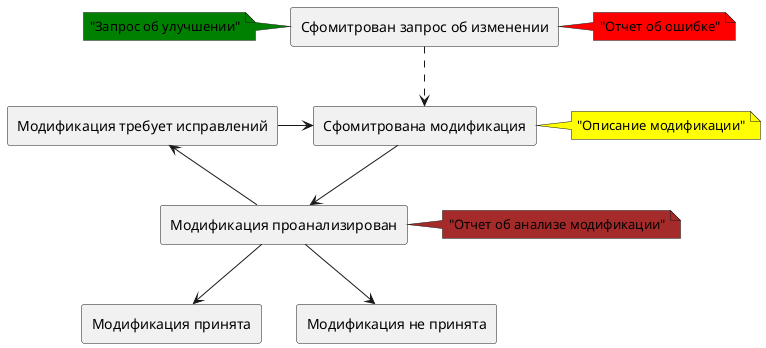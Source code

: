 @startuml

rectangle "Сфомитрован запрос об изменении" as Report
rectangle "Сфомитрована модификация" as ModificationRequest
rectangle "Модификация проанализирован" as ModificationAnalysis
rectangle "Модификация принята" as ModificationAccepted
rectangle "Модификация не принята" as ModificationReject
rectangle "Модификация требует исправлений" as ModificationToBeImproved


Report .DOWN.> ModificationRequest
ModificationRequest -DOWN-> ModificationAnalysis
ModificationAnalysis -DOWN-> ModificationAccepted
ModificationAnalysis -DOWN-> ModificationReject
ModificationAnalysis -LEFT-> ModificationToBeImproved
ModificationToBeImproved -> ModificationRequest

note left of Report #green: "Запрос об улучшении"
note right of Report #red: "Отчет об ошибке"
note right of ModificationRequest #yellow: "Описание модификации"

note right of ModificationAnalysis #brown: "Отчет об анализе модификации"
@enduml